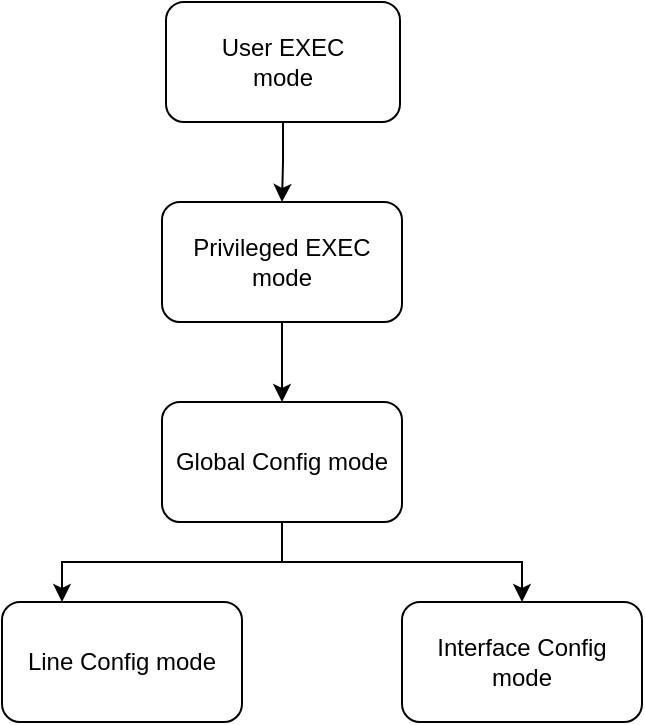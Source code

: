 <mxfile version="24.7.7">
  <diagram name="Page-1" id="cajwBeSXNfVDywJmZE5A">
    <mxGraphModel dx="545" dy="346" grid="1" gridSize="10" guides="1" tooltips="1" connect="1" arrows="1" fold="1" page="1" pageScale="1" pageWidth="850" pageHeight="1100" math="0" shadow="0">
      <root>
        <mxCell id="0" />
        <mxCell id="1" parent="0" />
        <mxCell id="4VmVAdeePWyVjQhq9N3H-5" style="edgeStyle=orthogonalEdgeStyle;rounded=0;orthogonalLoop=1;jettySize=auto;html=1;exitX=0.5;exitY=1;exitDx=0;exitDy=0;entryX=0.5;entryY=0;entryDx=0;entryDy=0;" edge="1" parent="1" source="4VmVAdeePWyVjQhq9N3H-1" target="4VmVAdeePWyVjQhq9N3H-3">
          <mxGeometry relative="1" as="geometry" />
        </mxCell>
        <mxCell id="4VmVAdeePWyVjQhq9N3H-1" value="User EXEC&lt;div&gt;mode&lt;/div&gt;" style="rounded=1;whiteSpace=wrap;html=1;" vertex="1" parent="1">
          <mxGeometry x="122" y="100" width="117" height="60" as="geometry" />
        </mxCell>
        <mxCell id="4VmVAdeePWyVjQhq9N3H-10" style="edgeStyle=orthogonalEdgeStyle;rounded=0;orthogonalLoop=1;jettySize=auto;html=1;exitX=0.5;exitY=1;exitDx=0;exitDy=0;entryX=0.5;entryY=0;entryDx=0;entryDy=0;" edge="1" parent="1" source="4VmVAdeePWyVjQhq9N3H-3" target="4VmVAdeePWyVjQhq9N3H-8">
          <mxGeometry relative="1" as="geometry" />
        </mxCell>
        <mxCell id="4VmVAdeePWyVjQhq9N3H-3" value="Privileged EXEC&lt;div&gt;&lt;span style=&quot;background-color: initial;&quot;&gt;mode&lt;/span&gt;&lt;/div&gt;" style="rounded=1;whiteSpace=wrap;html=1;" vertex="1" parent="1">
          <mxGeometry x="120" y="200" width="120" height="60" as="geometry" />
        </mxCell>
        <mxCell id="4VmVAdeePWyVjQhq9N3H-6" value="Line Config mode" style="rounded=1;whiteSpace=wrap;html=1;" vertex="1" parent="1">
          <mxGeometry x="40" y="400" width="120" height="60" as="geometry" />
        </mxCell>
        <mxCell id="4VmVAdeePWyVjQhq9N3H-7" value="Interface Config mode" style="rounded=1;whiteSpace=wrap;html=1;" vertex="1" parent="1">
          <mxGeometry x="240" y="400" width="120" height="60" as="geometry" />
        </mxCell>
        <mxCell id="4VmVAdeePWyVjQhq9N3H-11" style="edgeStyle=orthogonalEdgeStyle;rounded=0;orthogonalLoop=1;jettySize=auto;html=1;exitX=0.5;exitY=1;exitDx=0;exitDy=0;entryX=0.25;entryY=0;entryDx=0;entryDy=0;" edge="1" parent="1" source="4VmVAdeePWyVjQhq9N3H-8" target="4VmVAdeePWyVjQhq9N3H-6">
          <mxGeometry relative="1" as="geometry" />
        </mxCell>
        <mxCell id="4VmVAdeePWyVjQhq9N3H-12" style="edgeStyle=orthogonalEdgeStyle;rounded=0;orthogonalLoop=1;jettySize=auto;html=1;exitX=0.5;exitY=1;exitDx=0;exitDy=0;entryX=0.5;entryY=0;entryDx=0;entryDy=0;" edge="1" parent="1" source="4VmVAdeePWyVjQhq9N3H-8" target="4VmVAdeePWyVjQhq9N3H-7">
          <mxGeometry relative="1" as="geometry" />
        </mxCell>
        <mxCell id="4VmVAdeePWyVjQhq9N3H-8" value="Global Config mode" style="rounded=1;whiteSpace=wrap;html=1;" vertex="1" parent="1">
          <mxGeometry x="120" y="300" width="120" height="60" as="geometry" />
        </mxCell>
      </root>
    </mxGraphModel>
  </diagram>
</mxfile>

